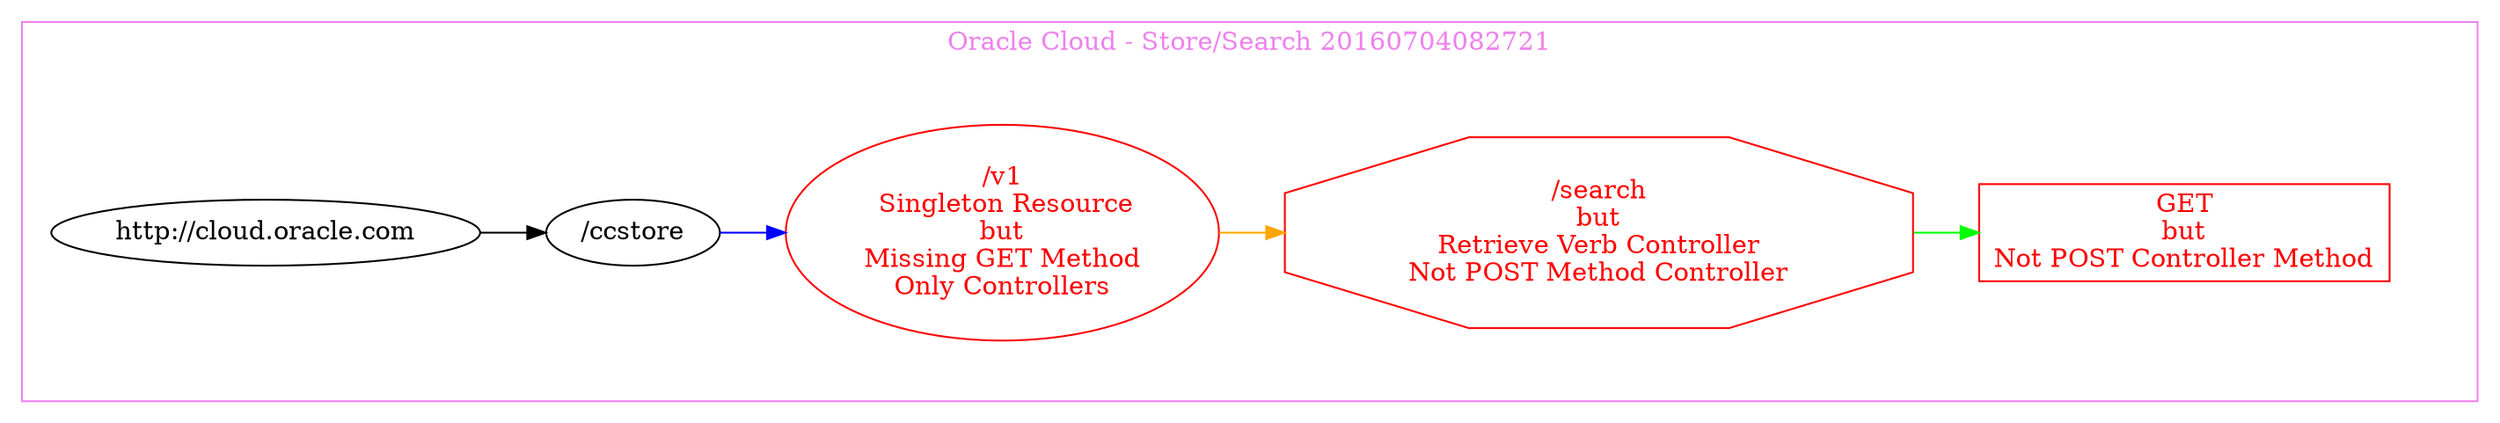 digraph Cloud_Computing_REST_API {
rankdir="LR";
subgraph cluster_0 {
label="Oracle Cloud - Store/Search 20160704082721"
color=violet
fontcolor=violet
subgraph cluster_1 {
label=""
color=white
fontcolor=white
node1 [label="http://cloud.oracle.com", shape="ellipse", color="black", fontcolor="black"]
node1 -> node2 [color="black", fontcolor="black"]
subgraph cluster_2 {
label=""
color=white
fontcolor=white
node2 [label="/ccstore", shape="ellipse", color="black", fontcolor="black"]
node2 -> node3 [color="blue", fontcolor="blue"]
subgraph cluster_3 {
label=""
color=white
fontcolor=white
node3 [label="/v1\n Singleton Resource\nbut\nMissing GET Method\nOnly Controllers", shape="ellipse", color="red", fontcolor="red"]
node3 -> node4 [color="orange", fontcolor="orange"]
subgraph cluster_4 {
label=""
color=white
fontcolor=white
node4 [label="/search\nbut\nRetrieve Verb Controller\nNot POST Method Controller", shape="octagon", color="red", fontcolor="red"]
node4 -> node5 [color="green", fontcolor="green"]
subgraph cluster_5 {
label=""
color=white
fontcolor=white
node5 [label="GET\nbut\nNot POST Controller Method", shape="box", color="red", fontcolor="red"]
}
}
}
}
}
}
}
